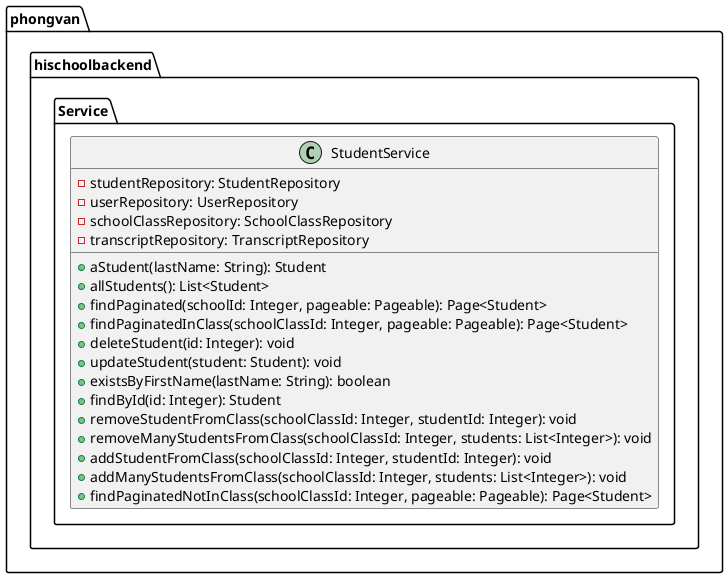 @startuml

package phongvan.hischoolbackend.Service {
    class StudentService {
        - studentRepository: StudentRepository
        - userRepository: UserRepository
        - schoolClassRepository: SchoolClassRepository
        - transcriptRepository: TranscriptRepository

        + aStudent(lastName: String): Student
        + allStudents(): List<Student>
        + findPaginated(schoolId: Integer, pageable: Pageable): Page<Student>
        + findPaginatedInClass(schoolClassId: Integer, pageable: Pageable): Page<Student>
        + deleteStudent(id: Integer): void
        + updateStudent(student: Student): void
        + existsByFirstName(lastName: String): boolean
        + findById(id: Integer): Student
        + removeStudentFromClass(schoolClassId: Integer, studentId: Integer): void
        + removeManyStudentsFromClass(schoolClassId: Integer, students: List<Integer>): void
        + addStudentFromClass(schoolClassId: Integer, studentId: Integer): void
        + addManyStudentsFromClass(schoolClassId: Integer, students: List<Integer>): void
        + findPaginatedNotInClass(schoolClassId: Integer, pageable: Pageable): Page<Student>
    }
}

@enduml
